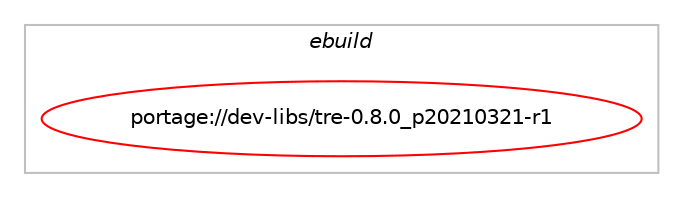 digraph prolog {

# *************
# Graph options
# *************

newrank=true;
concentrate=true;
compound=true;
graph [rankdir=LR,fontname=Helvetica,fontsize=10,ranksep=1.5];#, ranksep=2.5, nodesep=0.2];
edge  [arrowhead=vee];
node  [fontname=Helvetica,fontsize=10];

# **********
# The ebuild
# **********

subgraph cluster_leftcol {
color=gray;
label=<<i>ebuild</i>>;
id [label="portage://dev-libs/tre-0.8.0_p20210321-r1", color=red, width=4, href="../dev-libs/tre-0.8.0_p20210321-r1.svg"];
}

# ****************
# The dependencies
# ****************

subgraph cluster_midcol {
color=gray;
label=<<i>dependencies</i>>;
subgraph cluster_compile {
fillcolor="#eeeeee";
style=filled;
label=<<i>compile</i>>;
# *** BEGIN UNKNOWN DEPENDENCY TYPE (TODO) ***
# id -> equal(use_conditional_group(positive,agrep,portage://dev-libs/tre-0.8.0_p20210321-r1,[package_dependency(portage://dev-libs/tre-0.8.0_p20210321-r1,install,weak,app-text,agrep,none,[,,],[],[]),package_dependency(portage://dev-libs/tre-0.8.0_p20210321-r1,install,weak,dev-ruby,amatch,none,[,,],[],[]),package_dependency(portage://dev-libs/tre-0.8.0_p20210321-r1,install,weak,app-misc,glimpse,none,[,,],[],[])]))
# *** END UNKNOWN DEPENDENCY TYPE (TODO) ***

# *** BEGIN UNKNOWN DEPENDENCY TYPE (TODO) ***
# id -> equal(use_conditional_group(positive,nls,portage://dev-libs/tre-0.8.0_p20210321-r1,[package_dependency(portage://dev-libs/tre-0.8.0_p20210321-r1,install,no,sys-devel,gettext,none,[,,],[],[])]))
# *** END UNKNOWN DEPENDENCY TYPE (TODO) ***

# *** BEGIN UNKNOWN DEPENDENCY TYPE (TODO) ***
# id -> equal(use_conditional_group(positive,python,portage://dev-libs/tre-0.8.0_p20210321-r1,[use_conditional_group(positive,python_targets_pypy3,portage://dev-libs/tre-0.8.0_p20210321-r1,[package_dependency(portage://dev-libs/tre-0.8.0_p20210321-r1,install,no,dev-python,pypy3,none,[,,],any_same_slot,[])]),use_conditional_group(positive,python_targets_python3_10,portage://dev-libs/tre-0.8.0_p20210321-r1,[package_dependency(portage://dev-libs/tre-0.8.0_p20210321-r1,install,no,dev-lang,python,none,[,,],[slot(3.10)],[])])]))
# *** END UNKNOWN DEPENDENCY TYPE (TODO) ***

}
subgraph cluster_compileandrun {
fillcolor="#eeeeee";
style=filled;
label=<<i>compile and run</i>>;
}
subgraph cluster_run {
fillcolor="#eeeeee";
style=filled;
label=<<i>run</i>>;
# *** BEGIN UNKNOWN DEPENDENCY TYPE (TODO) ***
# id -> equal(use_conditional_group(positive,agrep,portage://dev-libs/tre-0.8.0_p20210321-r1,[package_dependency(portage://dev-libs/tre-0.8.0_p20210321-r1,run,weak,app-text,agrep,none,[,,],[],[]),package_dependency(portage://dev-libs/tre-0.8.0_p20210321-r1,run,weak,dev-ruby,amatch,none,[,,],[],[]),package_dependency(portage://dev-libs/tre-0.8.0_p20210321-r1,run,weak,app-misc,glimpse,none,[,,],[],[])]))
# *** END UNKNOWN DEPENDENCY TYPE (TODO) ***

# *** BEGIN UNKNOWN DEPENDENCY TYPE (TODO) ***
# id -> equal(use_conditional_group(positive,python,portage://dev-libs/tre-0.8.0_p20210321-r1,[use_conditional_group(positive,python_targets_pypy3,portage://dev-libs/tre-0.8.0_p20210321-r1,[package_dependency(portage://dev-libs/tre-0.8.0_p20210321-r1,run,no,dev-python,pypy3,none,[,,],any_same_slot,[])]),use_conditional_group(positive,python_targets_python3_10,portage://dev-libs/tre-0.8.0_p20210321-r1,[package_dependency(portage://dev-libs/tre-0.8.0_p20210321-r1,run,no,dev-lang,python,none,[,,],[slot(3.10)],[])])]))
# *** END UNKNOWN DEPENDENCY TYPE (TODO) ***

# *** BEGIN UNKNOWN DEPENDENCY TYPE (TODO) ***
# id -> equal(use_conditional_group(positive,python_targets_pypy3,portage://dev-libs/tre-0.8.0_p20210321-r1,[package_dependency(portage://dev-libs/tre-0.8.0_p20210321-r1,run,no,dev-python,pypy3,none,[,,],any_same_slot,[])]))
# *** END UNKNOWN DEPENDENCY TYPE (TODO) ***

# *** BEGIN UNKNOWN DEPENDENCY TYPE (TODO) ***
# id -> equal(use_conditional_group(positive,python_targets_python3_10,portage://dev-libs/tre-0.8.0_p20210321-r1,[package_dependency(portage://dev-libs/tre-0.8.0_p20210321-r1,run,no,dev-lang,python,none,[,,],[slot(3.10)],[])]))
# *** END UNKNOWN DEPENDENCY TYPE (TODO) ***

}
}

# **************
# The candidates
# **************

subgraph cluster_choices {
rank=same;
color=gray;
label=<<i>candidates</i>>;

}

}
